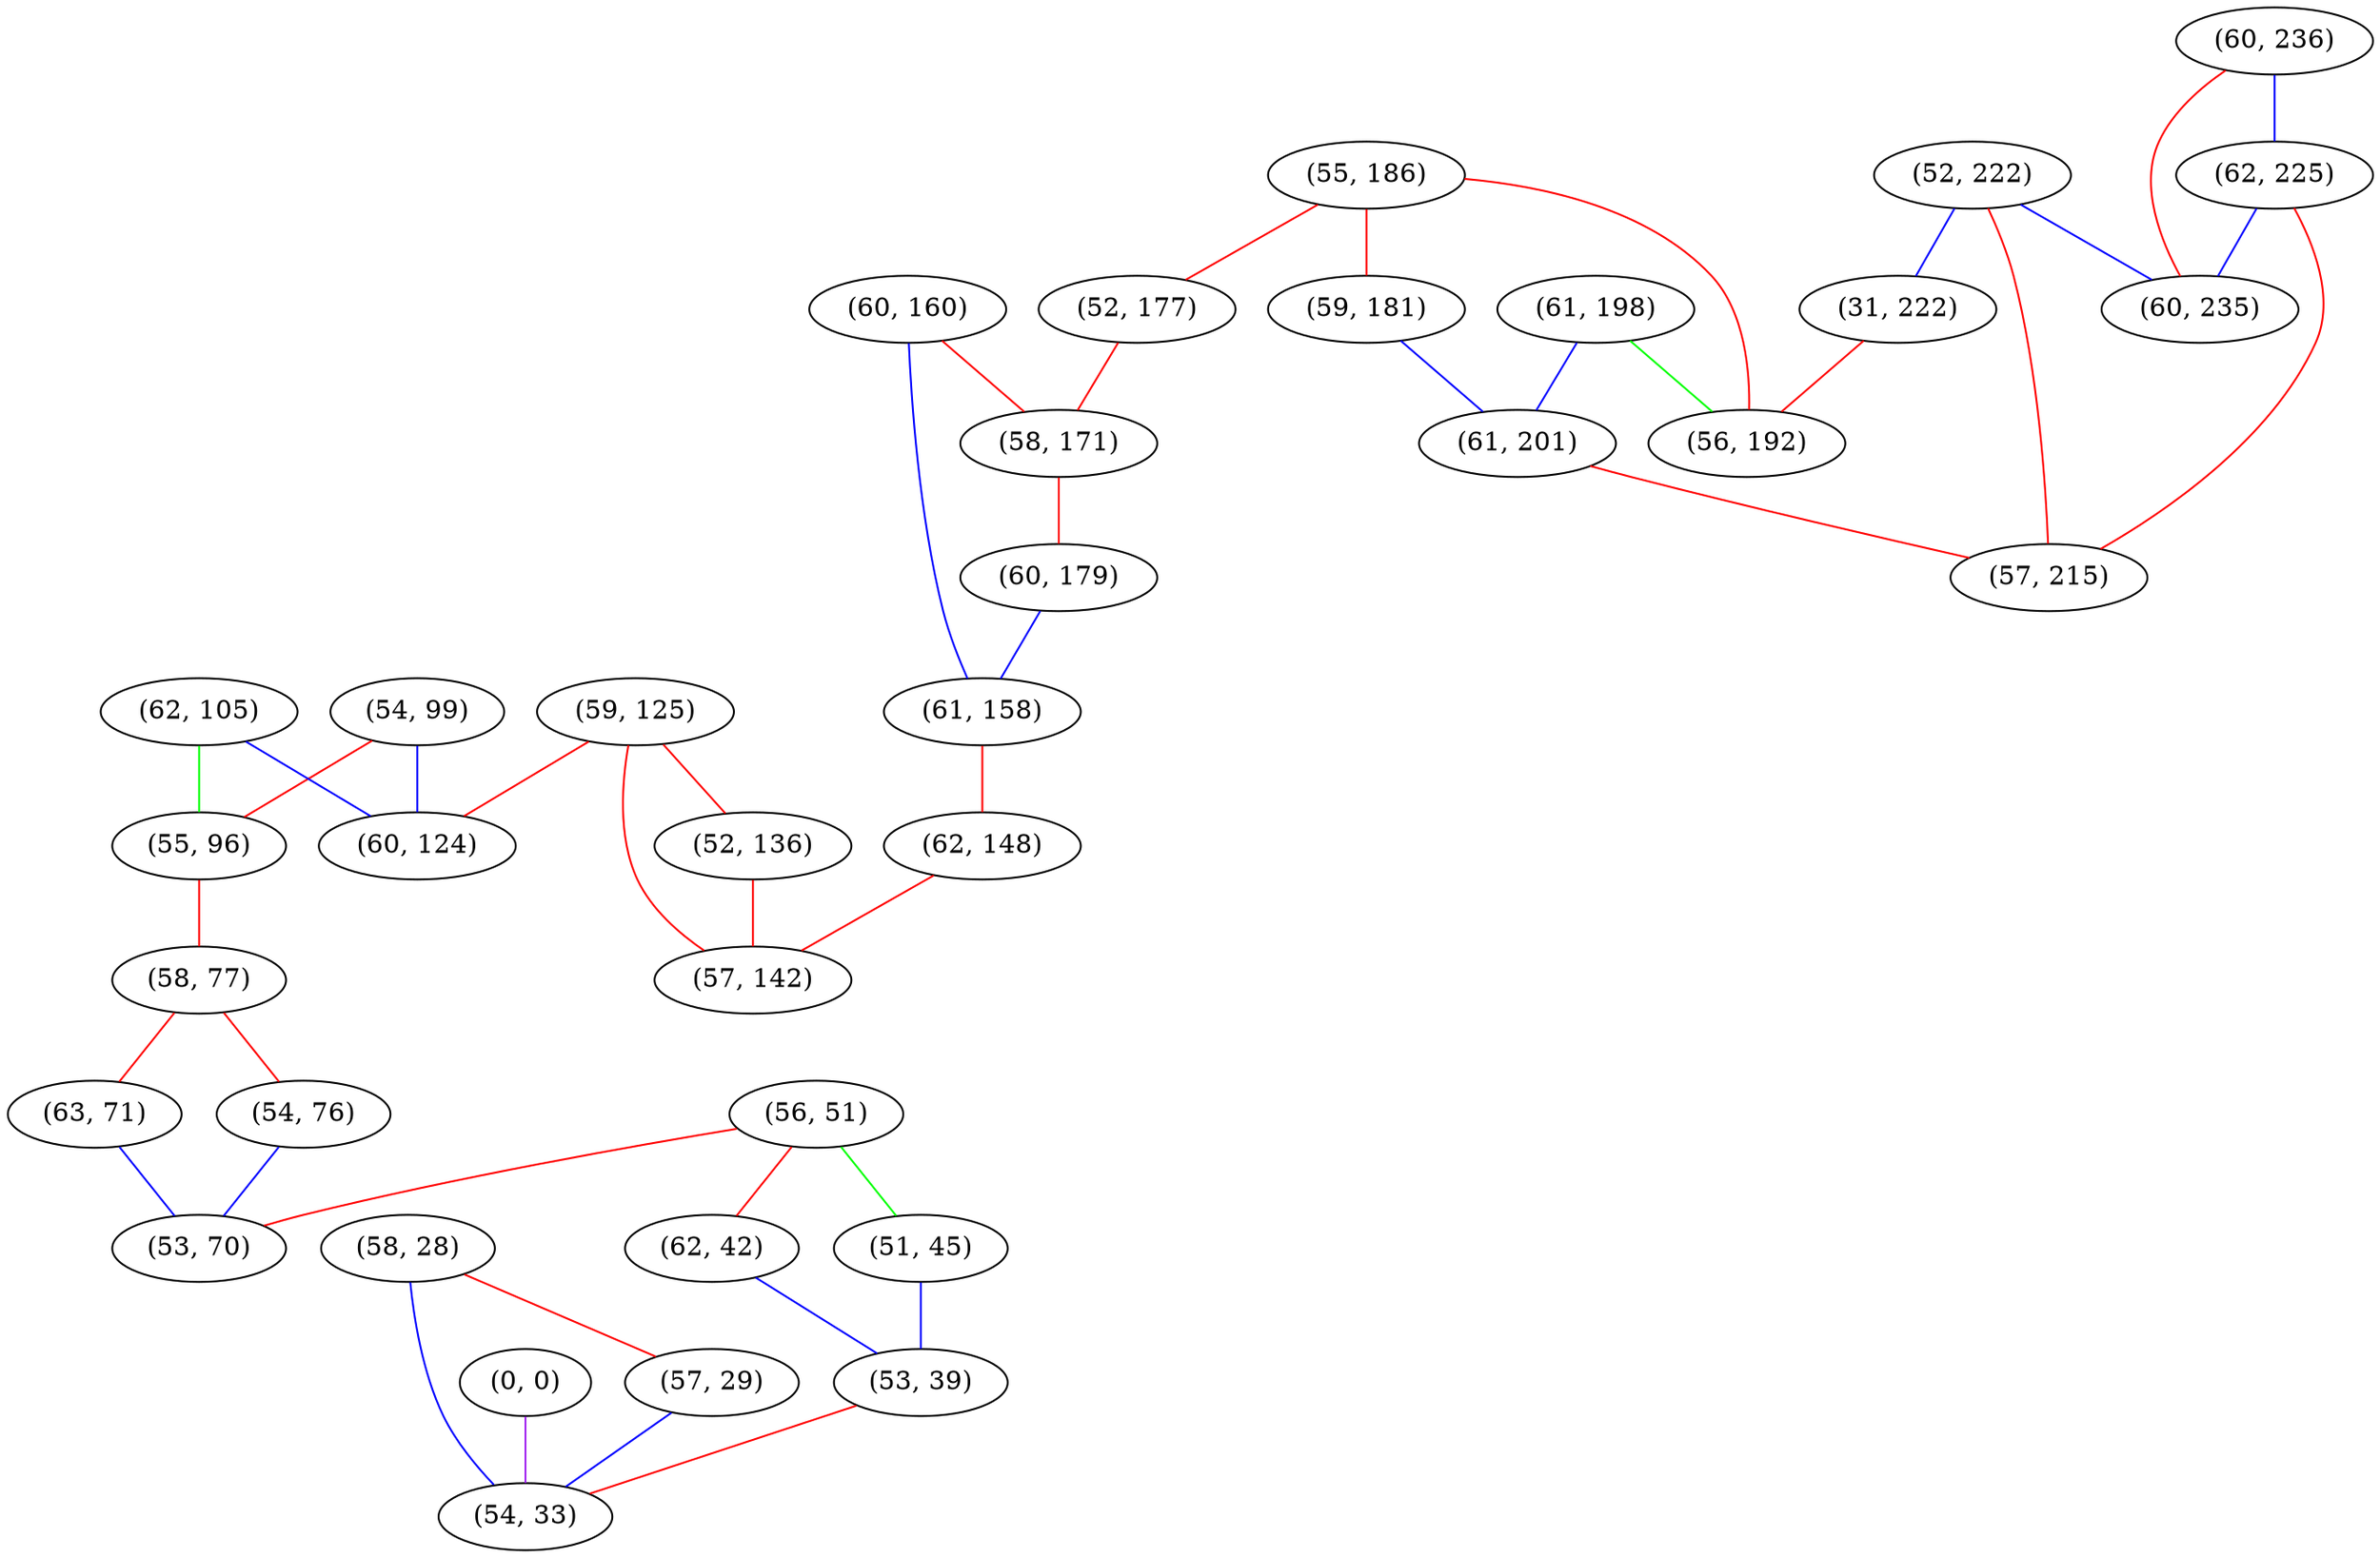 graph "" {
"(54, 99)";
"(56, 51)";
"(52, 222)";
"(62, 42)";
"(55, 186)";
"(60, 236)";
"(52, 177)";
"(59, 125)";
"(62, 105)";
"(58, 28)";
"(55, 96)";
"(60, 160)";
"(58, 77)";
"(61, 198)";
"(62, 225)";
"(0, 0)";
"(63, 71)";
"(59, 181)";
"(54, 76)";
"(52, 136)";
"(58, 171)";
"(51, 45)";
"(31, 222)";
"(60, 179)";
"(57, 29)";
"(53, 39)";
"(60, 235)";
"(61, 158)";
"(62, 148)";
"(60, 124)";
"(57, 142)";
"(61, 201)";
"(53, 70)";
"(54, 33)";
"(56, 192)";
"(57, 215)";
"(54, 99)" -- "(60, 124)"  [color=blue, key=0, weight=3];
"(54, 99)" -- "(55, 96)"  [color=red, key=0, weight=1];
"(56, 51)" -- "(53, 70)"  [color=red, key=0, weight=1];
"(56, 51)" -- "(62, 42)"  [color=red, key=0, weight=1];
"(56, 51)" -- "(51, 45)"  [color=green, key=0, weight=2];
"(52, 222)" -- "(31, 222)"  [color=blue, key=0, weight=3];
"(52, 222)" -- "(60, 235)"  [color=blue, key=0, weight=3];
"(52, 222)" -- "(57, 215)"  [color=red, key=0, weight=1];
"(62, 42)" -- "(53, 39)"  [color=blue, key=0, weight=3];
"(55, 186)" -- "(56, 192)"  [color=red, key=0, weight=1];
"(55, 186)" -- "(52, 177)"  [color=red, key=0, weight=1];
"(55, 186)" -- "(59, 181)"  [color=red, key=0, weight=1];
"(60, 236)" -- "(62, 225)"  [color=blue, key=0, weight=3];
"(60, 236)" -- "(60, 235)"  [color=red, key=0, weight=1];
"(52, 177)" -- "(58, 171)"  [color=red, key=0, weight=1];
"(59, 125)" -- "(60, 124)"  [color=red, key=0, weight=1];
"(59, 125)" -- "(57, 142)"  [color=red, key=0, weight=1];
"(59, 125)" -- "(52, 136)"  [color=red, key=0, weight=1];
"(62, 105)" -- "(60, 124)"  [color=blue, key=0, weight=3];
"(62, 105)" -- "(55, 96)"  [color=green, key=0, weight=2];
"(58, 28)" -- "(57, 29)"  [color=red, key=0, weight=1];
"(58, 28)" -- "(54, 33)"  [color=blue, key=0, weight=3];
"(55, 96)" -- "(58, 77)"  [color=red, key=0, weight=1];
"(60, 160)" -- "(61, 158)"  [color=blue, key=0, weight=3];
"(60, 160)" -- "(58, 171)"  [color=red, key=0, weight=1];
"(58, 77)" -- "(54, 76)"  [color=red, key=0, weight=1];
"(58, 77)" -- "(63, 71)"  [color=red, key=0, weight=1];
"(61, 198)" -- "(61, 201)"  [color=blue, key=0, weight=3];
"(61, 198)" -- "(56, 192)"  [color=green, key=0, weight=2];
"(62, 225)" -- "(60, 235)"  [color=blue, key=0, weight=3];
"(62, 225)" -- "(57, 215)"  [color=red, key=0, weight=1];
"(0, 0)" -- "(54, 33)"  [color=purple, key=0, weight=4];
"(63, 71)" -- "(53, 70)"  [color=blue, key=0, weight=3];
"(59, 181)" -- "(61, 201)"  [color=blue, key=0, weight=3];
"(54, 76)" -- "(53, 70)"  [color=blue, key=0, weight=3];
"(52, 136)" -- "(57, 142)"  [color=red, key=0, weight=1];
"(58, 171)" -- "(60, 179)"  [color=red, key=0, weight=1];
"(51, 45)" -- "(53, 39)"  [color=blue, key=0, weight=3];
"(31, 222)" -- "(56, 192)"  [color=red, key=0, weight=1];
"(60, 179)" -- "(61, 158)"  [color=blue, key=0, weight=3];
"(57, 29)" -- "(54, 33)"  [color=blue, key=0, weight=3];
"(53, 39)" -- "(54, 33)"  [color=red, key=0, weight=1];
"(61, 158)" -- "(62, 148)"  [color=red, key=0, weight=1];
"(62, 148)" -- "(57, 142)"  [color=red, key=0, weight=1];
"(61, 201)" -- "(57, 215)"  [color=red, key=0, weight=1];
}
